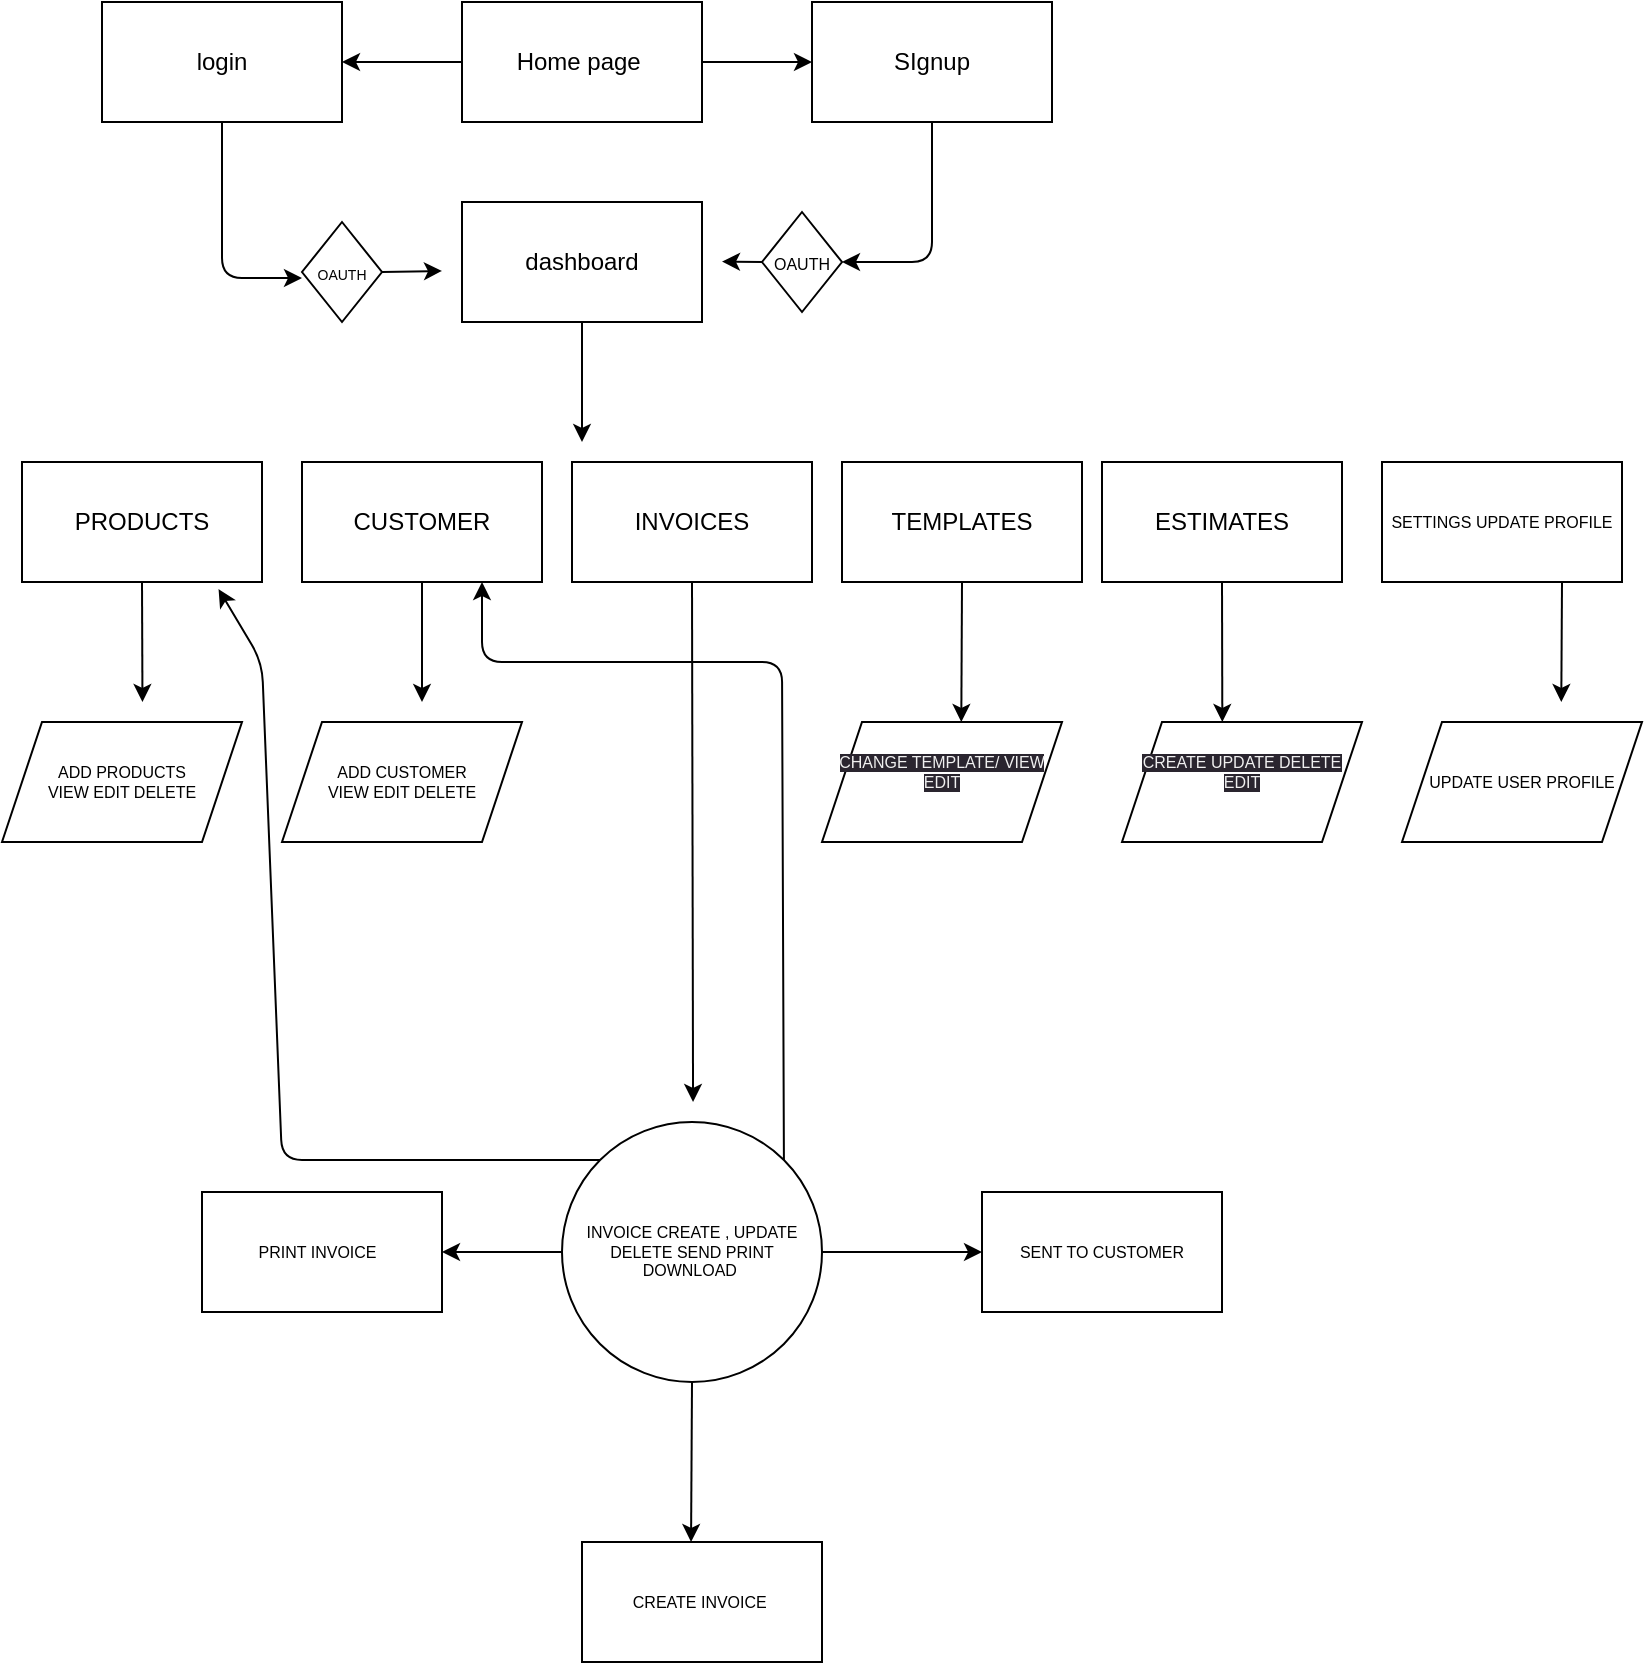<mxfile>
    <diagram id="rqsFrpAJeN5e1Ty-6Dss" name="Page-1">
        <mxGraphModel dx="1336" dy="751" grid="1" gridSize="10" guides="1" tooltips="1" connect="1" arrows="1" fold="1" page="1" pageScale="1" pageWidth="850" pageHeight="1100" math="0" shadow="0">
            <root>
                <mxCell id="0"/>
                <mxCell id="1" parent="0"/>
                <mxCell id="7" style="edgeStyle=none;html=1;exitX=0;exitY=0.5;exitDx=0;exitDy=0;" edge="1" parent="1" source="2" target="6">
                    <mxGeometry relative="1" as="geometry"/>
                </mxCell>
                <mxCell id="8" style="edgeStyle=none;html=1;exitX=1;exitY=0.5;exitDx=0;exitDy=0;entryX=0;entryY=0.5;entryDx=0;entryDy=0;" edge="1" parent="1" source="2" target="4">
                    <mxGeometry relative="1" as="geometry"/>
                </mxCell>
                <mxCell id="2" value="Home page&amp;nbsp;" style="rounded=0;whiteSpace=wrap;html=1;" vertex="1" parent="1">
                    <mxGeometry x="250" y="120" width="120" height="60" as="geometry"/>
                </mxCell>
                <mxCell id="11" style="edgeStyle=none;html=1;exitX=0.5;exitY=1;exitDx=0;exitDy=0;" edge="1" parent="1" source="4">
                    <mxGeometry relative="1" as="geometry">
                        <mxPoint x="440" y="250" as="targetPoint"/>
                        <Array as="points">
                            <mxPoint x="485" y="250"/>
                        </Array>
                    </mxGeometry>
                </mxCell>
                <mxCell id="4" value="SIgnup&lt;br&gt;" style="rounded=0;whiteSpace=wrap;html=1;" vertex="1" parent="1">
                    <mxGeometry x="425" y="120" width="120" height="60" as="geometry"/>
                </mxCell>
                <mxCell id="12" style="edgeStyle=none;html=1;exitX=0.5;exitY=1;exitDx=0;exitDy=0;" edge="1" parent="1" source="6">
                    <mxGeometry relative="1" as="geometry">
                        <mxPoint x="170" y="258" as="targetPoint"/>
                        <Array as="points">
                            <mxPoint x="130" y="258"/>
                        </Array>
                    </mxGeometry>
                </mxCell>
                <mxCell id="6" value="login&lt;br&gt;" style="rounded=0;whiteSpace=wrap;html=1;" vertex="1" parent="1">
                    <mxGeometry x="70" y="120" width="120" height="60" as="geometry"/>
                </mxCell>
                <mxCell id="13" style="edgeStyle=none;html=1;exitX=0.5;exitY=1;exitDx=0;exitDy=0;" edge="1" parent="1" source="10">
                    <mxGeometry relative="1" as="geometry">
                        <mxPoint x="310" y="340" as="targetPoint"/>
                    </mxGeometry>
                </mxCell>
                <mxCell id="10" value="dashboard&lt;br&gt;" style="rounded=0;whiteSpace=wrap;html=1;" vertex="1" parent="1">
                    <mxGeometry x="250" y="220" width="120" height="60" as="geometry"/>
                </mxCell>
                <mxCell id="37" style="edgeStyle=none;html=1;exitX=0.5;exitY=1;exitDx=0;exitDy=0;fontSize=8;" edge="1" parent="1" source="19">
                    <mxGeometry relative="1" as="geometry">
                        <mxPoint x="90.235" y="470" as="targetPoint"/>
                    </mxGeometry>
                </mxCell>
                <mxCell id="19" value="PRODUCTS" style="rounded=0;whiteSpace=wrap;html=1;" vertex="1" parent="1">
                    <mxGeometry x="30" y="350" width="120" height="60" as="geometry"/>
                </mxCell>
                <mxCell id="38" style="edgeStyle=none;html=1;exitX=0.5;exitY=1;exitDx=0;exitDy=0;fontSize=8;" edge="1" parent="1" source="20">
                    <mxGeometry relative="1" as="geometry">
                        <mxPoint x="230" y="470" as="targetPoint"/>
                    </mxGeometry>
                </mxCell>
                <mxCell id="20" value="CUSTOMER" style="rounded=0;whiteSpace=wrap;html=1;" vertex="1" parent="1">
                    <mxGeometry x="170" y="350" width="120" height="60" as="geometry"/>
                </mxCell>
                <mxCell id="40" style="edgeStyle=none;html=1;exitX=0.5;exitY=1;exitDx=0;exitDy=0;fontSize=8;" edge="1" parent="1" source="21">
                    <mxGeometry relative="1" as="geometry">
                        <mxPoint x="499.647" y="480" as="targetPoint"/>
                    </mxGeometry>
                </mxCell>
                <mxCell id="21" value="TEMPLATES" style="rounded=0;whiteSpace=wrap;html=1;" vertex="1" parent="1">
                    <mxGeometry x="440" y="350" width="120" height="60" as="geometry"/>
                </mxCell>
                <mxCell id="46" style="edgeStyle=none;html=1;exitX=0.5;exitY=1;exitDx=0;exitDy=0;fontSize=8;" edge="1" parent="1" source="22">
                    <mxGeometry relative="1" as="geometry">
                        <mxPoint x="365.529" y="670" as="targetPoint"/>
                    </mxGeometry>
                </mxCell>
                <mxCell id="22" value="INVOICES" style="rounded=0;whiteSpace=wrap;html=1;" vertex="1" parent="1">
                    <mxGeometry x="305" y="350" width="120" height="60" as="geometry"/>
                </mxCell>
                <mxCell id="43" style="edgeStyle=none;html=1;exitX=0.5;exitY=1;exitDx=0;exitDy=0;fontSize=8;" edge="1" parent="1" source="23">
                    <mxGeometry relative="1" as="geometry">
                        <mxPoint x="630.165" y="480" as="targetPoint"/>
                    </mxGeometry>
                </mxCell>
                <mxCell id="23" value="ESTIMATES&lt;br&gt;" style="rounded=0;whiteSpace=wrap;html=1;" vertex="1" parent="1">
                    <mxGeometry x="570" y="350" width="120" height="60" as="geometry"/>
                </mxCell>
                <mxCell id="31" style="edgeStyle=none;html=1;exitX=1;exitY=0.5;exitDx=0;exitDy=0;fontSize=8;" edge="1" parent="1" source="29">
                    <mxGeometry relative="1" as="geometry">
                        <mxPoint x="240" y="254.471" as="targetPoint"/>
                    </mxGeometry>
                </mxCell>
                <mxCell id="29" value="&lt;font style=&quot;font-size: 7px;&quot;&gt;OAUTH&lt;/font&gt;" style="rhombus;whiteSpace=wrap;html=1;" vertex="1" parent="1">
                    <mxGeometry x="170" y="230" width="40" height="50" as="geometry"/>
                </mxCell>
                <mxCell id="32" style="edgeStyle=none;html=1;exitX=0;exitY=0.5;exitDx=0;exitDy=0;fontSize=8;" edge="1" parent="1" source="30">
                    <mxGeometry relative="1" as="geometry">
                        <mxPoint x="380" y="249.765" as="targetPoint"/>
                    </mxGeometry>
                </mxCell>
                <mxCell id="30" value="&lt;font style=&quot;font-size: 8px;&quot;&gt;OAUTH&lt;/font&gt;" style="rhombus;whiteSpace=wrap;html=1;" vertex="1" parent="1">
                    <mxGeometry x="400" y="225" width="40" height="50" as="geometry"/>
                </mxCell>
                <mxCell id="33" value="ADD PRODUCTS&lt;br&gt;VIEW EDIT DELETE" style="shape=parallelogram;perimeter=parallelogramPerimeter;whiteSpace=wrap;html=1;fixedSize=1;fontSize=8;" vertex="1" parent="1">
                    <mxGeometry x="20" y="480" width="120" height="60" as="geometry"/>
                </mxCell>
                <mxCell id="39" value="ADD CUSTOMER&lt;br&gt;VIEW EDIT DELETE" style="shape=parallelogram;perimeter=parallelogramPerimeter;whiteSpace=wrap;html=1;fixedSize=1;fontSize=8;" vertex="1" parent="1">
                    <mxGeometry x="160" y="480" width="120" height="60" as="geometry"/>
                </mxCell>
                <mxCell id="45" value="&#10;&lt;span style=&quot;color: rgb(240, 240, 240); font-family: Helvetica; font-size: 8px; font-style: normal; font-variant-ligatures: normal; font-variant-caps: normal; font-weight: 400; letter-spacing: normal; orphans: 2; text-align: center; text-indent: 0px; text-transform: none; widows: 2; word-spacing: 0px; -webkit-text-stroke-width: 0px; background-color: rgb(42, 37, 47); text-decoration-thickness: initial; text-decoration-style: initial; text-decoration-color: initial; float: none; display: inline !important;&quot;&gt;CREATE UPDATE DELETE EDIT&lt;/span&gt;&#10;&#10;" style="shape=parallelogram;perimeter=parallelogramPerimeter;whiteSpace=wrap;html=1;fixedSize=1;fontSize=8;" vertex="1" parent="1">
                    <mxGeometry x="580" y="480" width="120" height="60" as="geometry"/>
                </mxCell>
                <mxCell id="53" style="edgeStyle=none;html=1;exitX=1;exitY=0.5;exitDx=0;exitDy=0;fontSize=8;" edge="1" parent="1" source="47">
                    <mxGeometry relative="1" as="geometry">
                        <mxPoint x="510.0" y="745.059" as="targetPoint"/>
                    </mxGeometry>
                </mxCell>
                <mxCell id="54" style="edgeStyle=none;html=1;exitX=0.5;exitY=1;exitDx=0;exitDy=0;fontSize=8;" edge="1" parent="1" source="47">
                    <mxGeometry relative="1" as="geometry">
                        <mxPoint x="364.529" y="890" as="targetPoint"/>
                    </mxGeometry>
                </mxCell>
                <mxCell id="55" style="edgeStyle=none;html=1;exitX=0;exitY=0.5;exitDx=0;exitDy=0;fontSize=8;" edge="1" parent="1" source="47" target="56">
                    <mxGeometry relative="1" as="geometry">
                        <mxPoint x="230.0" y="745.059" as="targetPoint"/>
                    </mxGeometry>
                </mxCell>
                <mxCell id="59" style="edgeStyle=none;html=1;exitX=1;exitY=0;exitDx=0;exitDy=0;fontSize=8;entryX=0.75;entryY=1;entryDx=0;entryDy=0;" edge="1" parent="1" source="47" target="20">
                    <mxGeometry relative="1" as="geometry">
                        <mxPoint x="410.412" y="460" as="targetPoint"/>
                        <Array as="points">
                            <mxPoint x="410" y="450"/>
                            <mxPoint x="260" y="450"/>
                        </Array>
                    </mxGeometry>
                </mxCell>
                <mxCell id="60" style="edgeStyle=none;html=1;exitX=0;exitY=0;exitDx=0;exitDy=0;fontSize=8;entryX=0.819;entryY=1.059;entryDx=0;entryDy=0;entryPerimeter=0;" edge="1" parent="1" source="47" target="19">
                    <mxGeometry relative="1" as="geometry">
                        <mxPoint x="150.0" y="699.176" as="targetPoint"/>
                        <Array as="points">
                            <mxPoint x="160" y="699"/>
                            <mxPoint x="150" y="450"/>
                        </Array>
                    </mxGeometry>
                </mxCell>
                <mxCell id="47" value="INVOICE CREATE , UPDATE DELETE SEND PRINT DOWNLOAD&amp;nbsp;" style="ellipse;whiteSpace=wrap;html=1;aspect=fixed;fontSize=8;" vertex="1" parent="1">
                    <mxGeometry x="300" y="680" width="130" height="130" as="geometry"/>
                </mxCell>
                <mxCell id="49" style="edgeStyle=none;html=1;exitX=0.75;exitY=1;exitDx=0;exitDy=0;fontSize=8;" edge="1" parent="1" source="48">
                    <mxGeometry relative="1" as="geometry">
                        <mxPoint x="799.647" y="470" as="targetPoint"/>
                    </mxGeometry>
                </mxCell>
                <mxCell id="48" value="SETTINGS UPDATE PROFILE" style="rounded=0;whiteSpace=wrap;html=1;fontSize=8;" vertex="1" parent="1">
                    <mxGeometry x="710" y="350" width="120" height="60" as="geometry"/>
                </mxCell>
                <mxCell id="51" value="UPDATE USER PROFILE&lt;br&gt;" style="shape=parallelogram;perimeter=parallelogramPerimeter;whiteSpace=wrap;html=1;fixedSize=1;fontSize=8;" vertex="1" parent="1">
                    <mxGeometry x="720" y="480" width="120" height="60" as="geometry"/>
                </mxCell>
                <mxCell id="52" value="&#10;&lt;span style=&quot;color: rgb(240, 240, 240); font-family: Helvetica; font-size: 8px; font-style: normal; font-variant-ligatures: normal; font-variant-caps: normal; font-weight: 400; letter-spacing: normal; orphans: 2; text-align: center; text-indent: 0px; text-transform: none; widows: 2; word-spacing: 0px; -webkit-text-stroke-width: 0px; background-color: rgb(42, 37, 47); text-decoration-thickness: initial; text-decoration-style: initial; text-decoration-color: initial; float: none; display: inline !important;&quot;&gt;CHANGE TEMPLATE/ VIEW EDIT&lt;/span&gt;&#10;&#10;" style="shape=parallelogram;perimeter=parallelogramPerimeter;whiteSpace=wrap;html=1;fixedSize=1;fontSize=8;" vertex="1" parent="1">
                    <mxGeometry x="430" y="480" width="120" height="60" as="geometry"/>
                </mxCell>
                <mxCell id="56" value="PRINT INVOICE&amp;nbsp;&amp;nbsp;" style="rounded=0;whiteSpace=wrap;html=1;fontSize=8;" vertex="1" parent="1">
                    <mxGeometry x="120.0" y="714.999" width="120" height="60" as="geometry"/>
                </mxCell>
                <mxCell id="57" value="SENT TO CUSTOMER" style="rounded=0;whiteSpace=wrap;html=1;fontSize=8;" vertex="1" parent="1">
                    <mxGeometry x="510.0" y="714.999" width="120" height="60" as="geometry"/>
                </mxCell>
                <mxCell id="58" value="CREATE INVOICE&amp;nbsp;" style="rounded=0;whiteSpace=wrap;html=1;fontSize=8;" vertex="1" parent="1">
                    <mxGeometry x="310.0" y="889.999" width="120" height="60" as="geometry"/>
                </mxCell>
            </root>
        </mxGraphModel>
    </diagram>
</mxfile>